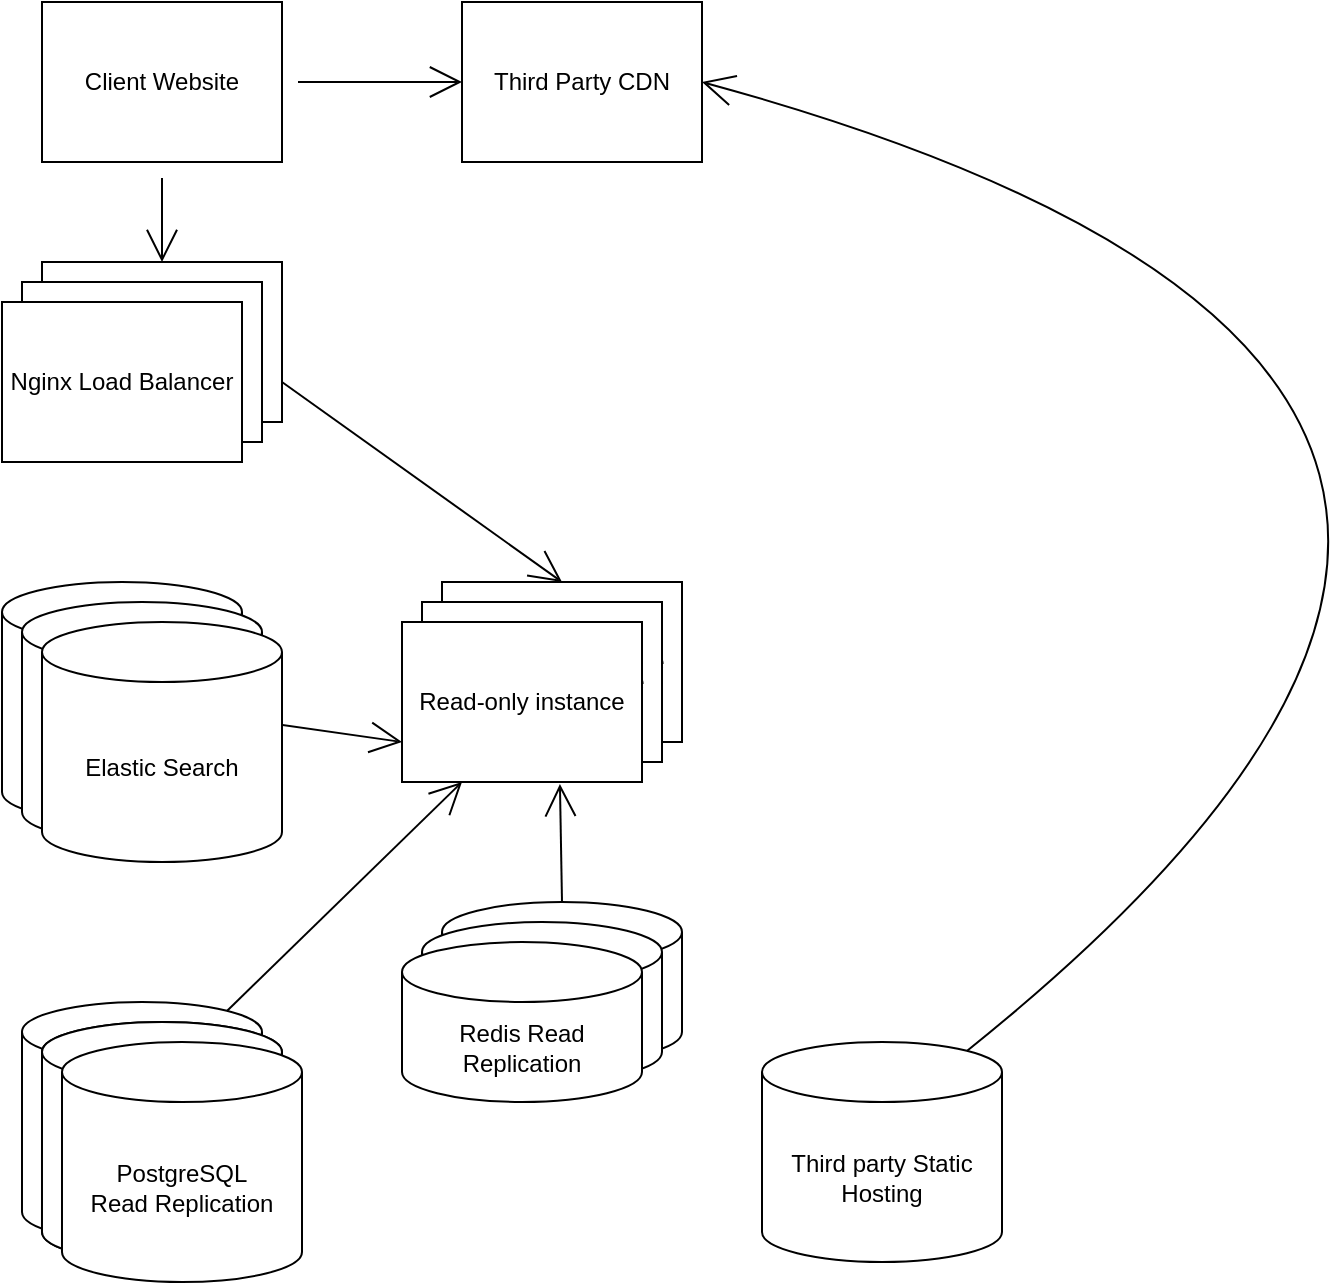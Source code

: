 <mxfile version="15.3.5" type="google"><diagram id="HCLY3N-7VzvwRwoU84z5" name="Page-1"><mxGraphModel dx="1426" dy="801" grid="1" gridSize="10" guides="1" tooltips="1" connect="1" arrows="1" fold="1" page="1" pageScale="1" pageWidth="827" pageHeight="1169" math="0" shadow="0"><root><mxCell id="0"/><mxCell id="1" parent="0"/><mxCell id="2CRp1B0o3a5YL8k344Qp-1" style="edgeStyle=none;curved=1;rounded=0;orthogonalLoop=1;jettySize=auto;html=1;entryX=0.5;entryY=0;entryDx=0;entryDy=0;endArrow=open;startSize=14;endSize=14;sourcePerimeterSpacing=8;targetPerimeterSpacing=8;" parent="1" source="2CRp1B0o3a5YL8k344Qp-3" target="2CRp1B0o3a5YL8k344Qp-7" edge="1"><mxGeometry relative="1" as="geometry"/></mxCell><mxCell id="qDj4sVusDRiETrM3uN91-7" style="edgeStyle=none;curved=1;rounded=0;orthogonalLoop=1;jettySize=auto;html=1;entryX=0;entryY=0.5;entryDx=0;entryDy=0;endArrow=open;startSize=14;endSize=14;sourcePerimeterSpacing=8;targetPerimeterSpacing=8;" parent="1" source="2CRp1B0o3a5YL8k344Qp-3" target="qDj4sVusDRiETrM3uN91-4" edge="1"><mxGeometry relative="1" as="geometry"/></mxCell><mxCell id="2CRp1B0o3a5YL8k344Qp-3" value="Client Website" style="rounded=0;whiteSpace=wrap;html=1;hachureGap=4;pointerEvents=0;" parent="1" vertex="1"><mxGeometry x="240" y="70" width="120" height="80" as="geometry"/></mxCell><mxCell id="2CRp1B0o3a5YL8k344Qp-5" style="edgeStyle=none;curved=1;rounded=0;orthogonalLoop=1;jettySize=auto;html=1;exitX=1;exitY=0.75;exitDx=0;exitDy=0;entryX=0.5;entryY=0;entryDx=0;entryDy=0;endArrow=open;startSize=14;endSize=14;sourcePerimeterSpacing=8;targetPerimeterSpacing=8;" parent="1" source="2CRp1B0o3a5YL8k344Qp-7" target="2CRp1B0o3a5YL8k344Qp-13" edge="1"><mxGeometry relative="1" as="geometry"/></mxCell><mxCell id="2CRp1B0o3a5YL8k344Qp-7" value="Load Balancer" style="rounded=0;whiteSpace=wrap;html=1;hachureGap=4;pointerEvents=0;" parent="1" vertex="1"><mxGeometry x="240" y="200" width="120" height="80" as="geometry"/></mxCell><mxCell id="2CRp1B0o3a5YL8k344Qp-8" value="Load Balancer" style="rounded=0;whiteSpace=wrap;html=1;hachureGap=4;pointerEvents=0;" parent="1" vertex="1"><mxGeometry x="230" y="210" width="120" height="80" as="geometry"/></mxCell><mxCell id="2CRp1B0o3a5YL8k344Qp-11" value="Nginx Load Balancer" style="rounded=0;whiteSpace=wrap;html=1;hachureGap=4;pointerEvents=0;" parent="1" vertex="1"><mxGeometry x="220" y="220" width="120" height="80" as="geometry"/></mxCell><mxCell id="2CRp1B0o3a5YL8k344Qp-13" value="Read-only instance" style="rounded=0;whiteSpace=wrap;html=1;hachureGap=4;pointerEvents=0;" parent="1" vertex="1"><mxGeometry x="440" y="360" width="120" height="80" as="geometry"/></mxCell><mxCell id="2CRp1B0o3a5YL8k344Qp-24" style="edgeStyle=none;curved=1;rounded=0;orthogonalLoop=1;jettySize=auto;html=1;entryX=0;entryY=0.75;entryDx=0;entryDy=0;endArrow=open;startSize=14;endSize=14;sourcePerimeterSpacing=8;targetPerimeterSpacing=8;" parent="1" source="2CRp1B0o3a5YL8k344Qp-25" target="2CRp1B0o3a5YL8k344Qp-34" edge="1"><mxGeometry relative="1" as="geometry"/></mxCell><mxCell id="2CRp1B0o3a5YL8k344Qp-25" value="Elastic Search" style="shape=cylinder3;whiteSpace=wrap;html=1;boundedLbl=1;backgroundOutline=1;size=15;hachureGap=4;pointerEvents=0;" parent="1" vertex="1"><mxGeometry x="220" y="360" width="120" height="120" as="geometry"/></mxCell><mxCell id="2CRp1B0o3a5YL8k344Qp-28" style="edgeStyle=none;curved=1;rounded=0;orthogonalLoop=1;jettySize=auto;html=1;entryX=0.25;entryY=1;entryDx=0;entryDy=0;endArrow=open;startSize=14;endSize=14;sourcePerimeterSpacing=8;targetPerimeterSpacing=8;exitX=0.855;exitY=0;exitDx=0;exitDy=4.35;exitPerimeter=0;" parent="1" source="2CRp1B0o3a5YL8k344Qp-29" target="2CRp1B0o3a5YL8k344Qp-34" edge="1"><mxGeometry relative="1" as="geometry"/></mxCell><mxCell id="2CRp1B0o3a5YL8k344Qp-29" value="PostgreSQL&lt;br&gt;Read Replication" style="shape=cylinder3;whiteSpace=wrap;html=1;boundedLbl=1;backgroundOutline=1;size=15;hachureGap=4;pointerEvents=0;" parent="1" vertex="1"><mxGeometry x="230" y="570" width="120" height="120" as="geometry"/></mxCell><mxCell id="2CRp1B0o3a5YL8k344Qp-30" value="PostgreSQL&lt;br&gt;Read Replication" style="shape=cylinder3;whiteSpace=wrap;html=1;boundedLbl=1;backgroundOutline=1;size=15;hachureGap=4;pointerEvents=0;" parent="1" vertex="1"><mxGeometry x="240" y="580" width="120" height="120" as="geometry"/></mxCell><mxCell id="2CRp1B0o3a5YL8k344Qp-31" value="PostgreSQL&lt;br&gt;Read Replication" style="shape=cylinder3;whiteSpace=wrap;html=1;boundedLbl=1;backgroundOutline=1;size=15;hachureGap=4;pointerEvents=0;" parent="1" vertex="1"><mxGeometry x="240" y="580" width="120" height="120" as="geometry"/></mxCell><mxCell id="2CRp1B0o3a5YL8k344Qp-32" value="PostgreSQL&lt;br&gt;Read Replication" style="shape=cylinder3;whiteSpace=wrap;html=1;boundedLbl=1;backgroundOutline=1;size=15;hachureGap=4;pointerEvents=0;" parent="1" vertex="1"><mxGeometry x="250" y="590" width="120" height="120" as="geometry"/></mxCell><mxCell id="2CRp1B0o3a5YL8k344Qp-33" value="Read-only instance" style="rounded=0;whiteSpace=wrap;html=1;hachureGap=4;pointerEvents=0;" parent="1" vertex="1"><mxGeometry x="430" y="370" width="120" height="80" as="geometry"/></mxCell><mxCell id="2CRp1B0o3a5YL8k344Qp-34" value="Read-only instance" style="rounded=0;whiteSpace=wrap;html=1;hachureGap=4;pointerEvents=0;" parent="1" vertex="1"><mxGeometry x="420" y="380" width="120" height="80" as="geometry"/></mxCell><mxCell id="2CRp1B0o3a5YL8k344Qp-42" style="edgeStyle=none;curved=1;rounded=0;orthogonalLoop=1;jettySize=auto;html=1;entryX=0.658;entryY=1.013;entryDx=0;entryDy=0;entryPerimeter=0;endArrow=open;startSize=14;endSize=14;sourcePerimeterSpacing=8;targetPerimeterSpacing=8;exitX=0.5;exitY=0;exitDx=0;exitDy=0;exitPerimeter=0;" parent="1" source="2CRp1B0o3a5YL8k344Qp-43" target="2CRp1B0o3a5YL8k344Qp-34" edge="1"><mxGeometry relative="1" as="geometry"/></mxCell><mxCell id="2CRp1B0o3a5YL8k344Qp-43" value="Memory Cache" style="shape=cylinder3;whiteSpace=wrap;html=1;boundedLbl=1;backgroundOutline=1;size=15;hachureGap=4;pointerEvents=0;" parent="1" vertex="1"><mxGeometry x="440" y="520" width="120" height="80" as="geometry"/></mxCell><mxCell id="2CRp1B0o3a5YL8k344Qp-44" value="Memory Cache" style="shape=cylinder3;whiteSpace=wrap;html=1;boundedLbl=1;backgroundOutline=1;size=15;hachureGap=4;pointerEvents=0;" parent="1" vertex="1"><mxGeometry x="430" y="530" width="120" height="80" as="geometry"/></mxCell><mxCell id="2CRp1B0o3a5YL8k344Qp-45" value="Redis Read Replication" style="shape=cylinder3;whiteSpace=wrap;html=1;boundedLbl=1;backgroundOutline=1;size=15;hachureGap=4;pointerEvents=0;" parent="1" vertex="1"><mxGeometry x="420" y="540" width="120" height="80" as="geometry"/></mxCell><mxCell id="2CRp1B0o3a5YL8k344Qp-49" value="Elastic Search" style="shape=cylinder3;whiteSpace=wrap;html=1;boundedLbl=1;backgroundOutline=1;size=15;hachureGap=4;pointerEvents=0;" parent="1" vertex="1"><mxGeometry x="230" y="370" width="120" height="120" as="geometry"/></mxCell><mxCell id="2CRp1B0o3a5YL8k344Qp-50" value="Elastic Search" style="shape=cylinder3;whiteSpace=wrap;html=1;boundedLbl=1;backgroundOutline=1;size=15;hachureGap=4;pointerEvents=0;" parent="1" vertex="1"><mxGeometry x="240" y="380" width="120" height="120" as="geometry"/></mxCell><mxCell id="qDj4sVusDRiETrM3uN91-4" value="Third Party CDN" style="rounded=0;whiteSpace=wrap;html=1;hachureGap=4;pointerEvents=0;" parent="1" vertex="1"><mxGeometry x="450" y="70" width="120" height="80" as="geometry"/></mxCell><mxCell id="qDj4sVusDRiETrM3uN91-5" style="edgeStyle=none;curved=1;rounded=0;orthogonalLoop=1;jettySize=auto;html=1;entryX=1;entryY=0.5;entryDx=0;entryDy=0;endArrow=open;startSize=14;endSize=14;sourcePerimeterSpacing=8;targetPerimeterSpacing=8;exitX=0.855;exitY=0;exitDx=0;exitDy=4.35;exitPerimeter=0;" parent="1" source="qDj4sVusDRiETrM3uN91-6" target="qDj4sVusDRiETrM3uN91-4" edge="1"><mxGeometry relative="1" as="geometry"><Array as="points"><mxPoint x="1120" y="260"/></Array></mxGeometry></mxCell><mxCell id="qDj4sVusDRiETrM3uN91-6" value="Third party Static Hosting" style="shape=cylinder3;whiteSpace=wrap;html=1;boundedLbl=1;backgroundOutline=1;size=15;hachureGap=4;pointerEvents=0;" parent="1" vertex="1"><mxGeometry x="600" y="590" width="120" height="110" as="geometry"/></mxCell></root></mxGraphModel></diagram></mxfile>